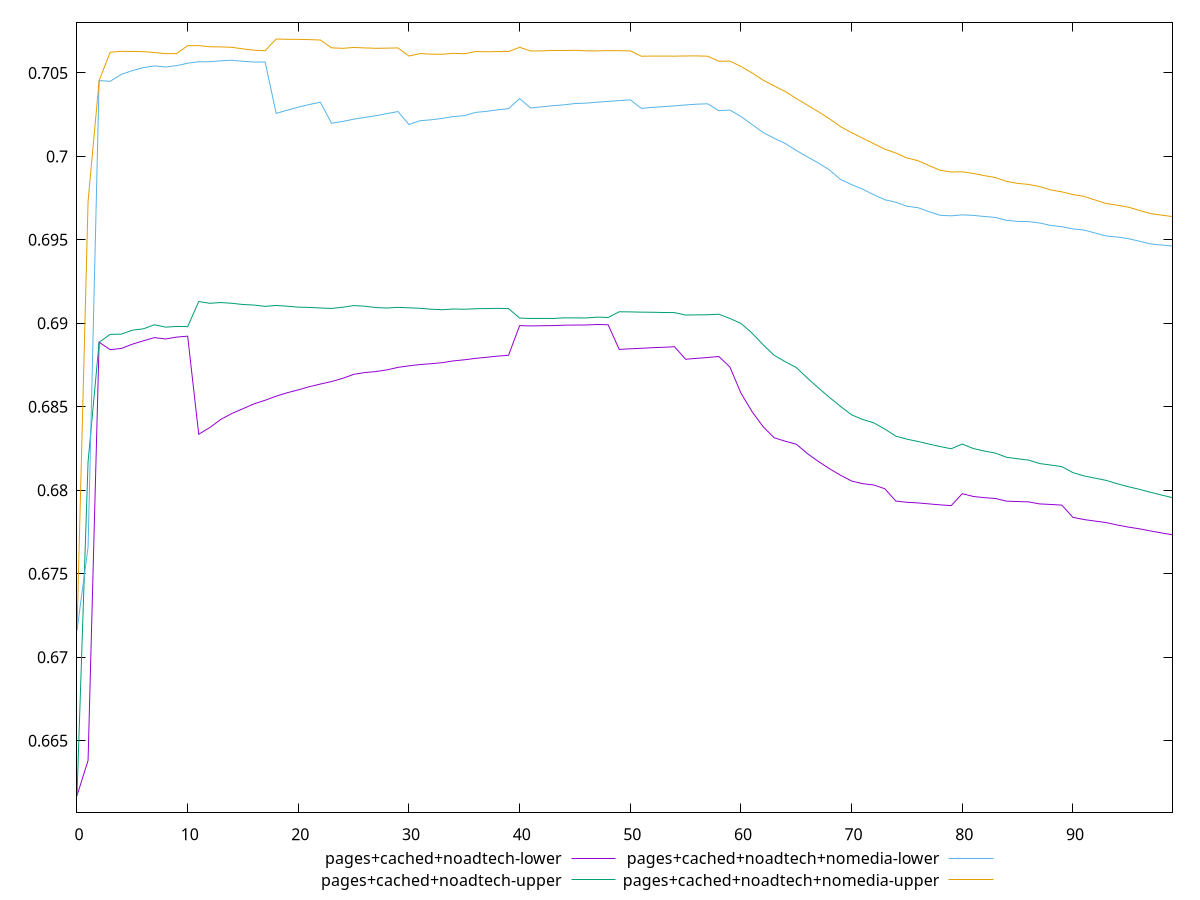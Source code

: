 reset

$pagesCachedNoadtechLower <<EOF
0 0.6617038810890518
1 0.6638130323597013
2 0.6888693301477368
3 0.6884224601650742
4 0.6884943271787035
5 0.6887497263708979
6 0.6889526361580776
7 0.689144747371282
8 0.6890629071255566
9 0.6891743994773561
10 0.6892306579313551
11 0.6833552971286875
12 0.6837572551661324
13 0.6842446438455042
14 0.684600536462295
15 0.68488703631336
16 0.6851766795072097
17 0.6853917175435704
18 0.6856354796068165
19 0.6858434290421782
20 0.6860120125851968
21 0.6862048409736976
22 0.6863626138452144
23 0.6865120218640676
24 0.6867023478240007
25 0.6869425585255705
26 0.6870500522085448
27 0.6871091259629326
28 0.6872095482002618
29 0.6873622520313996
30 0.6874529042089097
31 0.6875320732781912
32 0.6875799973401071
33 0.6876419325796059
34 0.6877480251420605
35 0.6878152543580304
36 0.6878999684878219
37 0.6879641748767702
38 0.6880336373591811
39 0.688087990488214
40 0.6898625063937283
41 0.6898448227466797
42 0.6898550872038609
43 0.6898643618831755
44 0.6898885010728876
45 0.6898963666698547
46 0.6899012879404295
47 0.6899307022447141
48 0.6899158232762332
49 0.6884356823227658
50 0.6884743842636446
51 0.6885040691271513
52 0.6885395057432917
53 0.6885650734953543
54 0.6885975777804483
55 0.6878476966247313
56 0.6879030790932206
57 0.6879526841812663
58 0.6880144074424442
59 0.6873859192676413
60 0.6858198248622814
61 0.6847152748685826
62 0.6838081265807607
63 0.6831445846065297
64 0.682937851574087
65 0.6827601124646562
66 0.6821976382171635
67 0.6817221882391621
68 0.6812895819387058
69 0.6808992095209065
70 0.6805518788346294
71 0.6803928301632367
72 0.6803146246049799
73 0.680088242312786
74 0.6793538096340348
75 0.6792782795236939
76 0.679241318946836
77 0.6791827237865095
78 0.6791248232099074
79 0.6790779965086966
80 0.6797935538703241
81 0.6796273992715466
82 0.6795556654362735
83 0.67950453246723
84 0.6793471117633467
85 0.6793220235206984
86 0.6793035467013223
87 0.6791803177795038
88 0.6791496310644707
89 0.6791083858663951
90 0.6783758989330344
91 0.6782446861969428
92 0.6781536165134197
93 0.6780643010157277
94 0.677918102927321
95 0.677794430731004
96 0.6776919396310129
97 0.6775623728886906
98 0.6774450298261094
99 0.6773310435766544
EOF

$pagesCachedNoadtechUpper <<EOF
0 0.6617038810890518
1 0.6817082241593537
2 0.6888693301477368
3 0.6893391133006909
4 0.6893513660075717
5 0.6895887578927467
6 0.6896707295701665
7 0.6899137597427782
8 0.6897716549296128
9 0.6898133583357272
10 0.6898027732217428
11 0.6913042904442995
12 0.6912007844343515
13 0.6912452587300956
14 0.6912002211227556
15 0.6911271311172588
16 0.6910933484339526
17 0.6910163048626132
18 0.6910686479309034
19 0.6910273462638312
20 0.6909685250839676
21 0.690952956693464
22 0.690918505822028
23 0.6908905354082938
24 0.6909613471645301
25 0.6910639724369524
26 0.6910259173540845
27 0.6909435631627096
28 0.6909176925071607
29 0.6909556480499299
30 0.6909303189808025
31 0.6909006192657284
32 0.6908463654665982
33 0.6908164491614042
34 0.6908590246284261
35 0.6908427403216367
36 0.69087558665741
37 0.690883447770595
38 0.6908982188106871
39 0.6908818553269258
40 0.6903152771391183
41 0.6902921179721758
42 0.69029178033404
43 0.690290911118955
44 0.6903274317039944
45 0.6903256488876189
46 0.6903213887738172
47 0.6903712236430348
48 0.6903495212189183
49 0.6906916115143413
50 0.6906846090502895
51 0.6906703808800438
52 0.6906636440121265
53 0.6906486199594621
54 0.6906420849149633
55 0.6904963330372371
56 0.6905072898446616
57 0.6905136368199113
58 0.6905474629431606
59 0.6902903366419604
60 0.6899953904705775
61 0.6894168105791919
62 0.6887190274198305
63 0.688085036337693
64 0.6877007866075161
65 0.6873543528388094
66 0.6867234568518601
67 0.6861288378553968
68 0.685560674915631
69 0.685021085222322
70 0.6845179339040763
71 0.6842405876412698
72 0.6840382045399086
73 0.6836653571662729
74 0.6832392269156309
75 0.6830607010763458
76 0.6829201713025539
77 0.6827662652532568
78 0.6826178962691924
79 0.6824846783996976
80 0.6827670748402841
81 0.6824977913717402
82 0.6823493220726851
83 0.6822239903600142
84 0.6819753559189301
85 0.681886290547934
86 0.6818049505390843
87 0.6815996342020706
88 0.6815093921603839
89 0.6814148730628169
90 0.6810562603796237
91 0.6808602584460005
92 0.6807256434668256
93 0.6805921902265231
94 0.6803902540939076
95 0.680212773850086
96 0.6800573268345084
97 0.6798786142992832
98 0.6797138362977959
99 0.6795547129008868
EOF

$pagesCachedNoadtechNomediaLower <<EOF
0 0.6716135881327056
1 0.6765846685365899
2 0.7045439641390964
3 0.704499320368411
4 0.7049135370623701
5 0.705141052994451
6 0.7053212380803743
7 0.7054211384572323
8 0.7053568494597511
9 0.7054373237470222
10 0.7055838734560905
11 0.7056714543509237
12 0.7056709120033866
13 0.7057292422647643
14 0.7057627993354376
15 0.7056959675182132
16 0.705653512494157
17 0.7056532102062384
18 0.7025780243840973
19 0.7027664801626812
20 0.7029527931798075
21 0.7031097152701441
22 0.7032467220616724
23 0.7019869733984812
24 0.7020928117743395
25 0.7022288961769266
26 0.7023355434490703
27 0.7024363375225691
28 0.7025624608026688
29 0.7026870642172826
30 0.7019090925433527
31 0.7021382985600474
32 0.7021932858596497
33 0.7022754084525386
34 0.7023867832761547
35 0.7024405837600314
36 0.7026339570288612
37 0.702699479467371
38 0.7027873476228591
39 0.7028588537182302
40 0.7034645274240546
41 0.7028976397336865
42 0.7029707267033121
43 0.7030375060364316
44 0.7030894196815338
45 0.7031671510134043
46 0.703191796484482
47 0.7032481054490989
48 0.7032951560598426
49 0.7033444715837314
50 0.703389256895732
51 0.7028782315362163
52 0.702936797023279
53 0.7029815204999055
54 0.7030262124086346
55 0.7030821991678476
56 0.7031291062366138
57 0.703152021663544
58 0.7027372987354273
59 0.7027794498238905
60 0.7023931996015088
61 0.7019153296258784
62 0.7014299960920884
63 0.7010874811107451
64 0.7007735077472949
65 0.7003565798441554
66 0.6999746667302145
67 0.6996024090009866
68 0.6991905071052005
69 0.6986184502540678
70 0.698311942881162
71 0.6980372208857689
72 0.6977037830067311
73 0.6974045591574195
74 0.6972573649312338
75 0.6970113518168345
76 0.6969268431770386
77 0.6966893806382313
78 0.6964712871650718
79 0.6964396343393767
80 0.6964980795582894
81 0.6964662160082927
82 0.696398268380803
83 0.6963428271426987
84 0.6961687897250737
85 0.6961085044804431
86 0.6960939186745552
87 0.6960102094699309
88 0.6958614233962755
89 0.6957878828279035
90 0.695660180487204
91 0.695586781672669
92 0.6954117021142578
93 0.6952333937266416
94 0.6951713487953225
95 0.6950755242112114
96 0.6949193553560441
97 0.6947586571962129
98 0.694693143189899
99 0.6946270158404545
EOF

$pagesCachedNoadtechNomediaUpper <<EOF
0 0.6716135881327056
1 0.6972977893010561
2 0.7045439641390964
3 0.7062389351128294
4 0.7062954742228912
5 0.7062871288421636
6 0.7062755461576028
7 0.7062251944981587
8 0.7061569579915989
9 0.706155243986262
10 0.7066342196315233
11 0.7066377869333558
12 0.706567956478656
13 0.7065620002549393
14 0.7065363703242549
15 0.7064406522802281
16 0.7063643812580869
17 0.7063307482837614
18 0.7070343605220362
19 0.7070148714650006
20 0.7070123489539671
21 0.7069956105188621
22 0.7069728185925642
23 0.7065054897532219
24 0.7064746512439115
25 0.706525450774005
26 0.7065002510431699
27 0.7064767200058251
28 0.7064854661612268
29 0.7064993341440414
30 0.7060119198524915
31 0.7061612659160997
32 0.7061255800177778
33 0.706119142514852
34 0.7061773816845839
35 0.7061493935435381
36 0.7062778682172058
37 0.7062666962995766
38 0.7062807400265859
39 0.706281094879139
40 0.7065374926306983
41 0.7063165222079083
42 0.7063213389396918
43 0.7063506167150557
44 0.7063411368717185
45 0.7063571481968653
46 0.7063232877699144
47 0.7063218682761316
48 0.7063370530740147
49 0.7063318721712035
50 0.706324081349122
51 0.7060017927224289
52 0.7060112858688997
53 0.7060084019087236
54 0.7060068963683133
55 0.7060181073443491
56 0.7060213707402889
57 0.7060025412848653
58 0.7057049922971145
59 0.7057078602812669
60 0.7053898977849907
61 0.7050033382699499
62 0.7045709976006402
63 0.7042214376069983
64 0.7038854388075534
65 0.7034691379165473
66 0.7030710901656461
67 0.7026754680112982
68 0.7022475342285703
69 0.7017853729107191
70 0.7014224490168509
71 0.7010884615477316
72 0.7007642925303353
73 0.7004315590176878
74 0.7002036823619057
75 0.6999049400682374
76 0.6997429315727095
77 0.6994506310014437
78 0.6991684286362794
79 0.6990666792335148
80 0.6990784120197424
81 0.6989798256681973
82 0.6988476848305396
83 0.698732746447099
84 0.6985015936911927
85 0.698385497480736
86 0.6983200638850413
87 0.698192601969328
88 0.6979923052961495
89 0.6978755016541854
90 0.6977150153149507
91 0.6976036411608989
92 0.6973896046871215
93 0.6971751533820044
94 0.6970802181062142
95 0.696958795269123
96 0.6967684041145891
97 0.6965767973734177
98 0.6964837969461448
99 0.6963948273260258
EOF

set key outside below
set xrange [0:99]
set yrange [0.6607038810890518:0.7080343605220362]
set trange [0.6607038810890518:0.7080343605220362]
set terminal svg size 640, 560 enhanced background rgb 'white'
set output "report_00018_2021-02-10T15-25-16.877Z/meta/scoreEstimate/comparison/sorted/2_vs_3.svg"

plot $pagesCachedNoadtechLower title "pages+cached+noadtech-lower" with line, \
     $pagesCachedNoadtechUpper title "pages+cached+noadtech-upper" with line, \
     $pagesCachedNoadtechNomediaLower title "pages+cached+noadtech+nomedia-lower" with line, \
     $pagesCachedNoadtechNomediaUpper title "pages+cached+noadtech+nomedia-upper" with line

reset
